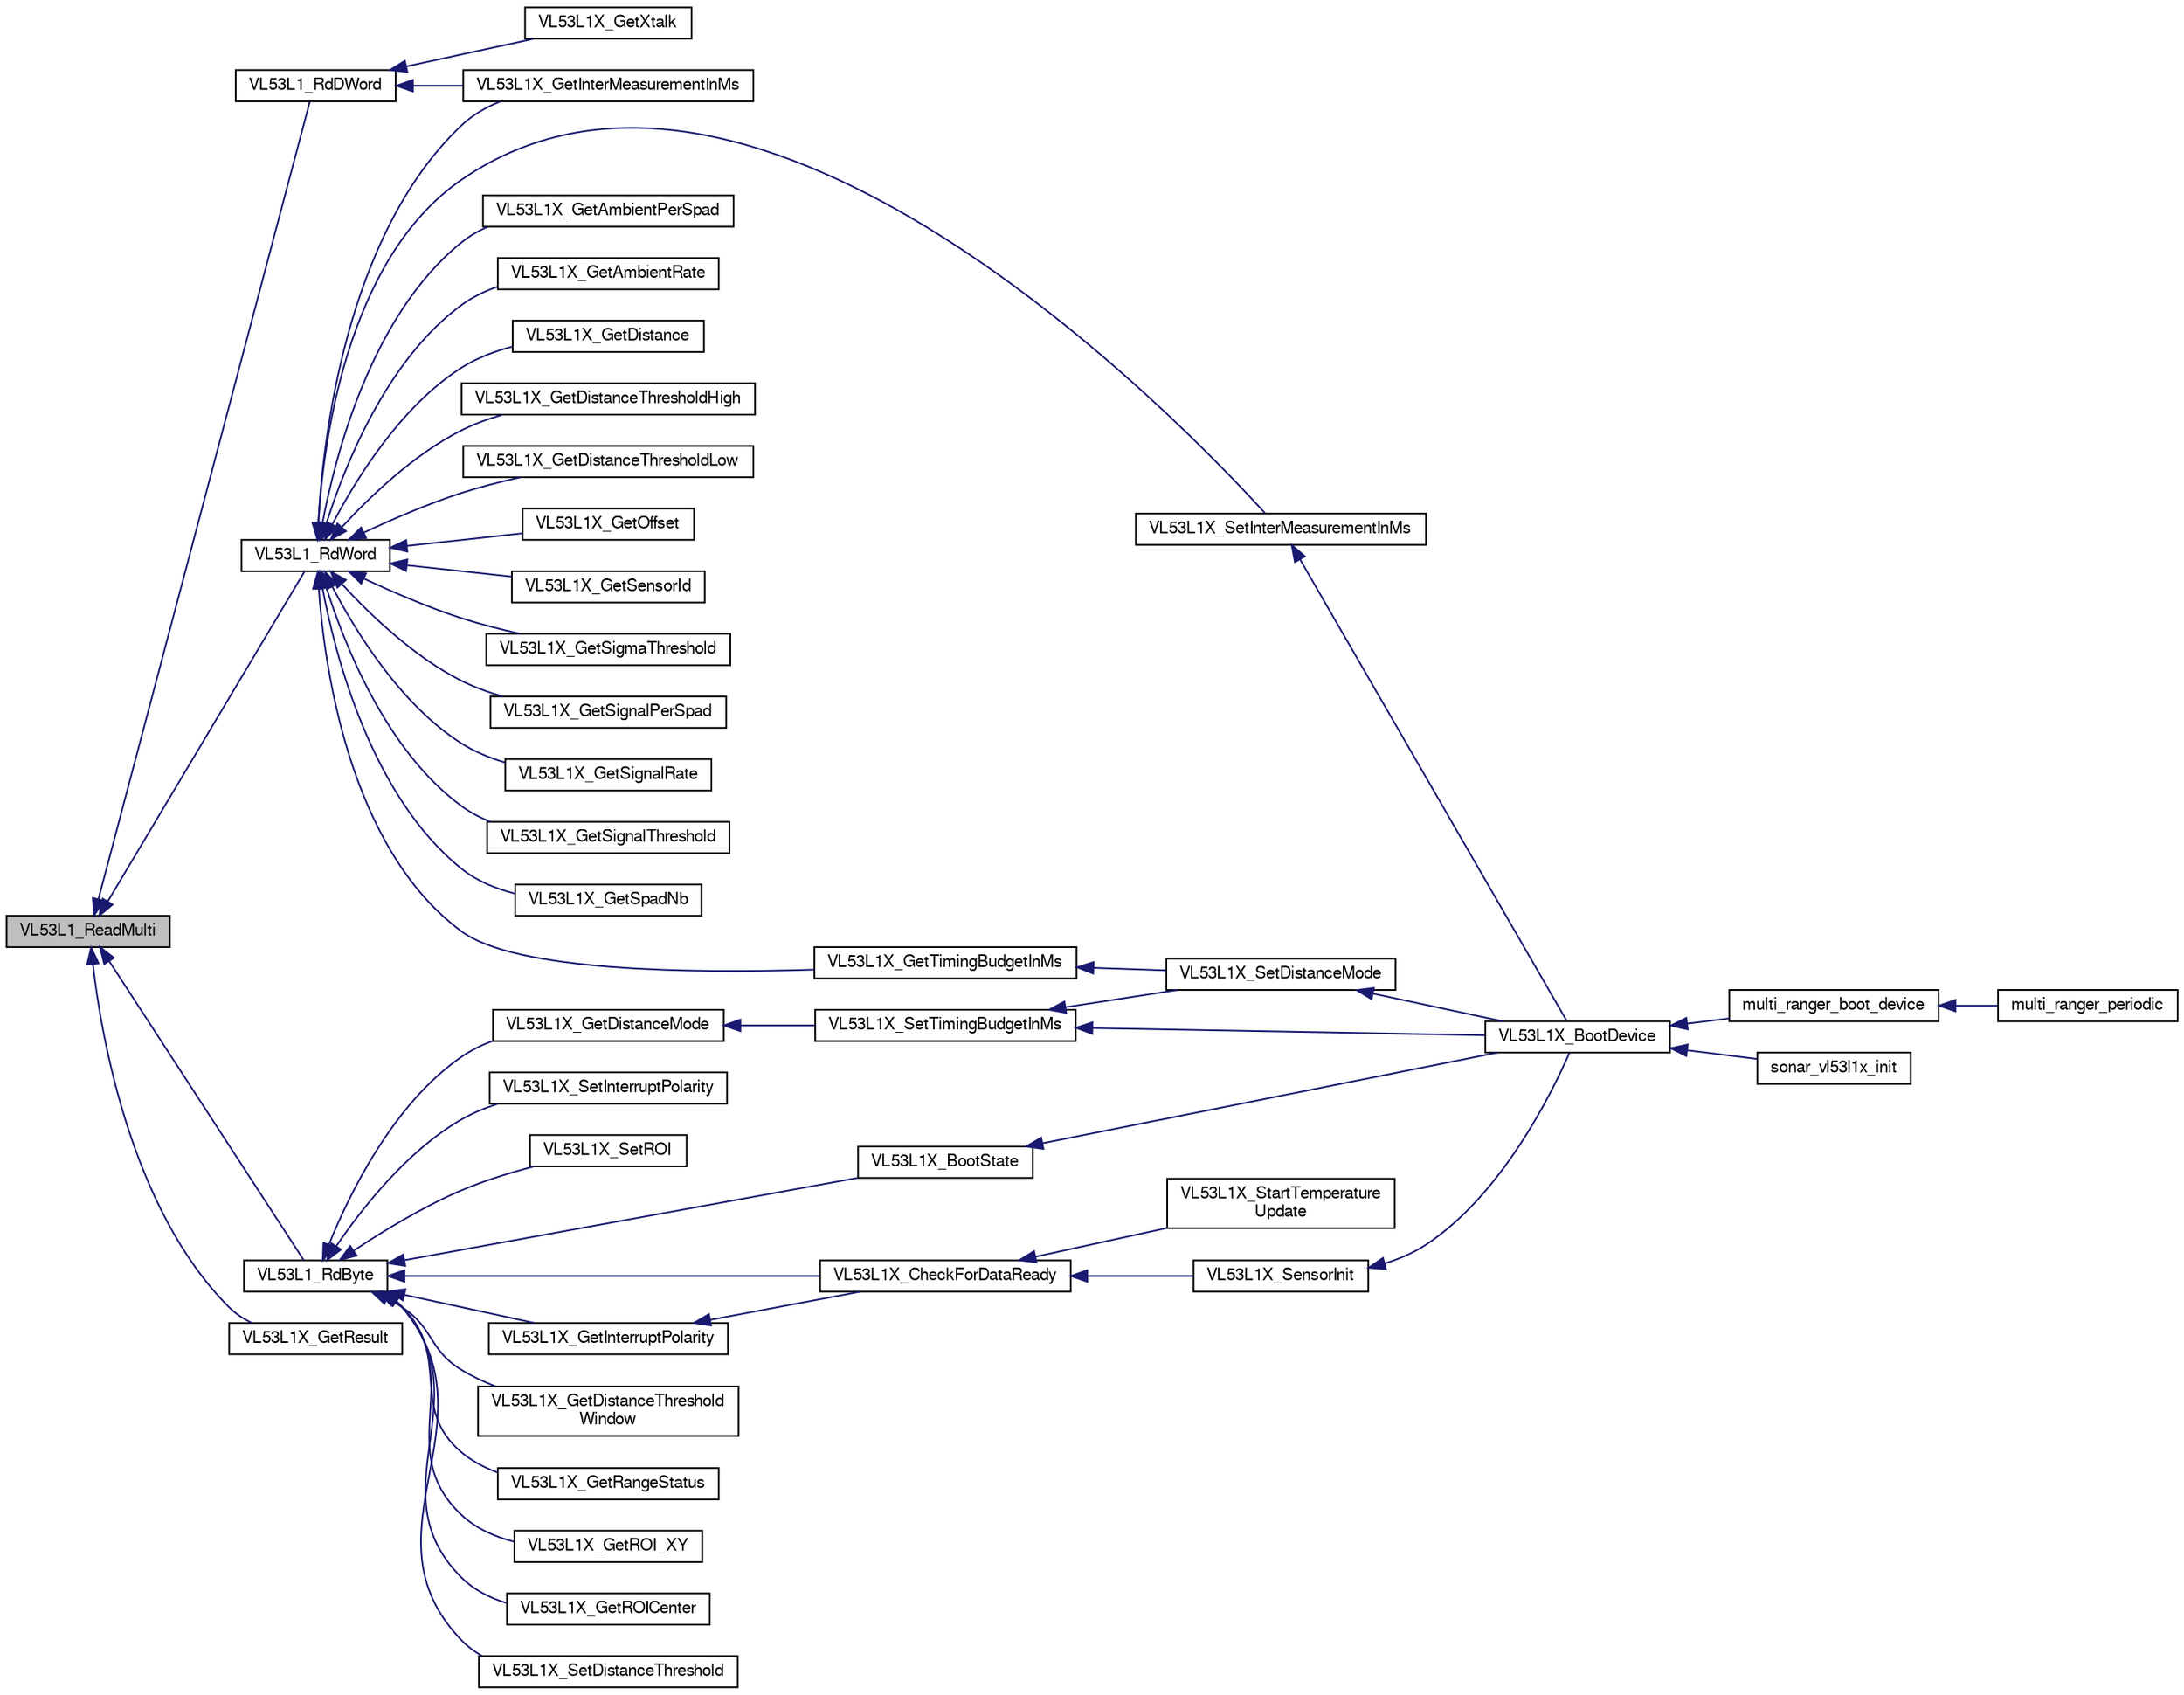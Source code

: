 digraph "VL53L1_ReadMulti"
{
  edge [fontname="FreeSans",fontsize="10",labelfontname="FreeSans",labelfontsize="10"];
  node [fontname="FreeSans",fontsize="10",shape=record];
  rankdir="LR";
  Node1 [label="VL53L1_ReadMulti",height=0.2,width=0.4,color="black", fillcolor="grey75", style="filled", fontcolor="black"];
  Node1 -> Node2 [dir="back",color="midnightblue",fontsize="10",style="solid",fontname="FreeSans"];
  Node2 [label="VL53L1_RdByte",height=0.2,width=0.4,color="black", fillcolor="white", style="filled",URL="$vl53l1__platform_8h.html#aa026c23b0a98e581183ff1b7661faac8",tooltip="VL53L1_RdByte() definition. "];
  Node2 -> Node3 [dir="back",color="midnightblue",fontsize="10",style="solid",fontname="FreeSans"];
  Node3 [label="VL53L1X_BootState",height=0.2,width=0.4,color="black", fillcolor="white", style="filled",URL="$vl53l1x__api_8h.html#a2c2712e30ef7022410a78af61ee64770",tooltip="This function returns the boot state of the device (1:booted, 0:not booted) "];
  Node3 -> Node4 [dir="back",color="midnightblue",fontsize="10",style="solid",fontname="FreeSans"];
  Node4 [label="VL53L1X_BootDevice",height=0.2,width=0.4,color="black", fillcolor="white", style="filled",URL="$vl53l1x__api_8h.html#a4f5f0ac3cdbbcbc565f0babde7db4588",tooltip="Implement boot sequence of VL53L1 device as described in documentation See VL53L1X_SetTimingBudgetInM..."];
  Node4 -> Node5 [dir="back",color="midnightblue",fontsize="10",style="solid",fontname="FreeSans"];
  Node5 [label="multi_ranger_boot_device",height=0.2,width=0.4,color="black", fillcolor="white", style="filled",URL="$cf__deck__multi__ranger_8c.html#a63ef1a1fb2184ea792b37e6982099348",tooltip="Boot a device. "];
  Node5 -> Node6 [dir="back",color="midnightblue",fontsize="10",style="solid",fontname="FreeSans"];
  Node6 [label="multi_ranger_periodic",height=0.2,width=0.4,color="black", fillcolor="white", style="filled",URL="$cf__deck__multi__ranger_8h.html#ab23c504c8c7175c03a791e85d8c721a6",tooltip="Module periodic function. "];
  Node4 -> Node7 [dir="back",color="midnightblue",fontsize="10",style="solid",fontname="FreeSans"];
  Node7 [label="sonar_vl53l1x_init",height=0.2,width=0.4,color="black", fillcolor="white", style="filled",URL="$sonar__vl53l1x_8h.html#af22954043e5570ba94680eec7b483fa0"];
  Node2 -> Node8 [dir="back",color="midnightblue",fontsize="10",style="solid",fontname="FreeSans"];
  Node8 [label="VL53L1X_CheckForDataReady",height=0.2,width=0.4,color="black", fillcolor="white", style="filled",URL="$vl53l1x__api_8h.html#a4d37ff28a4c3996805e1fe3fd4fe0206",tooltip="This function checks if the new ranging data is available by polling the dedicated register..."];
  Node8 -> Node9 [dir="back",color="midnightblue",fontsize="10",style="solid",fontname="FreeSans"];
  Node9 [label="VL53L1X_SensorInit",height=0.2,width=0.4,color="black", fillcolor="white", style="filled",URL="$vl53l1x__api_8h.html#a09f0e0407aa544559216b42f6745d5fa",tooltip="This function loads the 135 bytes default values to initialize the sensor. "];
  Node9 -> Node4 [dir="back",color="midnightblue",fontsize="10",style="solid",fontname="FreeSans"];
  Node8 -> Node10 [dir="back",color="midnightblue",fontsize="10",style="solid",fontname="FreeSans"];
  Node10 [label="VL53L1X_StartTemperature\lUpdate",height=0.2,width=0.4,color="black", fillcolor="white", style="filled",URL="$vl53l1x__api_8h.html#afa096166165ff67887c9fd9f9dbdd691",tooltip="This function performs the temperature calibration. "];
  Node2 -> Node11 [dir="back",color="midnightblue",fontsize="10",style="solid",fontname="FreeSans"];
  Node11 [label="VL53L1X_GetDistanceMode",height=0.2,width=0.4,color="black", fillcolor="white", style="filled",URL="$vl53l1x__api_8h.html#a0fac06ee1759ea014072d7974ab9273c",tooltip="This function returns the current distance mode (1=short, 2=long). "];
  Node11 -> Node12 [dir="back",color="midnightblue",fontsize="10",style="solid",fontname="FreeSans"];
  Node12 [label="VL53L1X_SetTimingBudgetInMs",height=0.2,width=0.4,color="black", fillcolor="white", style="filled",URL="$vl53l1x__api_8h.html#a96416653f93aa7e5b8ed954c8b9cdd9f",tooltip="This function programs the timing budget in ms. "];
  Node12 -> Node4 [dir="back",color="midnightblue",fontsize="10",style="solid",fontname="FreeSans"];
  Node12 -> Node13 [dir="back",color="midnightblue",fontsize="10",style="solid",fontname="FreeSans"];
  Node13 [label="VL53L1X_SetDistanceMode",height=0.2,width=0.4,color="black", fillcolor="white", style="filled",URL="$vl53l1x__api_8h.html#a1bed9923a29d7a7521d8c8e9a96cf97d",tooltip="This function programs the distance mode (1=short, 2=long(default)). "];
  Node13 -> Node4 [dir="back",color="midnightblue",fontsize="10",style="solid",fontname="FreeSans"];
  Node2 -> Node14 [dir="back",color="midnightblue",fontsize="10",style="solid",fontname="FreeSans"];
  Node14 [label="VL53L1X_GetDistanceThreshold\lWindow",height=0.2,width=0.4,color="black", fillcolor="white", style="filled",URL="$vl53l1x__api_8h.html#a3193a952dc2159c8ae3e4092ea6d5eeb",tooltip="This function returns the window detection mode (0=below; 1=above; 2=out; 3=in) "];
  Node2 -> Node15 [dir="back",color="midnightblue",fontsize="10",style="solid",fontname="FreeSans"];
  Node15 [label="VL53L1X_GetInterruptPolarity",height=0.2,width=0.4,color="black", fillcolor="white", style="filled",URL="$vl53l1x__api_8h.html#a8249b0d608abb9be4beefaf81cb34713",tooltip="This function returns the current interrupt polarity 1=active high (default), 0=active low..."];
  Node15 -> Node8 [dir="back",color="midnightblue",fontsize="10",style="solid",fontname="FreeSans"];
  Node2 -> Node16 [dir="back",color="midnightblue",fontsize="10",style="solid",fontname="FreeSans"];
  Node16 [label="VL53L1X_GetRangeStatus",height=0.2,width=0.4,color="black", fillcolor="white", style="filled",URL="$vl53l1x__api_8h.html#a5b399afb0ef8423ddd5a83897a9974da",tooltip="This function returns the ranging status error  (0:no error, 1:sigma failed, 2:signal failed..."];
  Node2 -> Node17 [dir="back",color="midnightblue",fontsize="10",style="solid",fontname="FreeSans"];
  Node17 [label="VL53L1X_GetROI_XY",height=0.2,width=0.4,color="black", fillcolor="white", style="filled",URL="$vl53l1x__api_8h.html#a00b10506941ef2584ee7fad0937a0c36",tooltip="This function returns width X and height Y. "];
  Node2 -> Node18 [dir="back",color="midnightblue",fontsize="10",style="solid",fontname="FreeSans"];
  Node18 [label="VL53L1X_GetROICenter",height=0.2,width=0.4,color="black", fillcolor="white", style="filled",URL="$vl53l1x__api_8h.html#ad216c17a2c6291f9bb0cd8f903db543d",tooltip="This function returns the current user ROI center. "];
  Node2 -> Node19 [dir="back",color="midnightblue",fontsize="10",style="solid",fontname="FreeSans"];
  Node19 [label="VL53L1X_SetDistanceThreshold",height=0.2,width=0.4,color="black", fillcolor="white", style="filled",URL="$vl53l1x__api_8h.html#aab8c6715dd0a1e694e1e92cbf3dd8d2a",tooltip="This function programs the threshold detection mode Example: VL53L1X_SetDistanceThreshold(dev,100,300,0,1): Below 100  VL53L1X_SetDistanceThreshold(dev,100,300,1,1): Above 300  VL53L1X_SetDistanceThreshold(dev,100,300,2,1): Out of window  VL53L1X_SetDistanceThreshold(dev,100,300,3,1): In window  . "];
  Node2 -> Node20 [dir="back",color="midnightblue",fontsize="10",style="solid",fontname="FreeSans"];
  Node20 [label="VL53L1X_SetInterruptPolarity",height=0.2,width=0.4,color="black", fillcolor="white", style="filled",URL="$vl53l1x__api_8h.html#a97c366aa4aa567c752f1d1bb6fc56cd3",tooltip="This function programs the interrupt polarity 1=active high (default), 0=active low. "];
  Node2 -> Node21 [dir="back",color="midnightblue",fontsize="10",style="solid",fontname="FreeSans"];
  Node21 [label="VL53L1X_SetROI",height=0.2,width=0.4,color="black", fillcolor="white", style="filled",URL="$vl53l1x__api_8h.html#ae65432b46f39bf17ccbf560b19632a45",tooltip="This function programs the ROI (Region of Interest) The ROI position is centered, only the ROI size c..."];
  Node1 -> Node22 [dir="back",color="midnightblue",fontsize="10",style="solid",fontname="FreeSans"];
  Node22 [label="VL53L1_RdDWord",height=0.2,width=0.4,color="black", fillcolor="white", style="filled",URL="$vl53l1__platform_8h.html#adad89adbfd623ab80104043eba3c36db",tooltip="VL53L1_RdDWord() definition. "];
  Node22 -> Node23 [dir="back",color="midnightblue",fontsize="10",style="solid",fontname="FreeSans"];
  Node23 [label="VL53L1X_GetInterMeasurementInMs",height=0.2,width=0.4,color="black", fillcolor="white", style="filled",URL="$vl53l1x__api_8h.html#ab0995d826d85c96e883b415e6df49e8b",tooltip="This function returns the Intermeasurement period in ms. "];
  Node22 -> Node24 [dir="back",color="midnightblue",fontsize="10",style="solid",fontname="FreeSans"];
  Node24 [label="VL53L1X_GetXtalk",height=0.2,width=0.4,color="black", fillcolor="white", style="filled",URL="$vl53l1x__api_8h.html#ae298027422905ff20480815b9ed08677",tooltip="This function returns the current programmed xtalk correction value in cps. "];
  Node1 -> Node25 [dir="back",color="midnightblue",fontsize="10",style="solid",fontname="FreeSans"];
  Node25 [label="VL53L1_RdWord",height=0.2,width=0.4,color="black", fillcolor="white", style="filled",URL="$vl53l1__platform_8h.html#acc21e994d7d6651df18f96648afb37ea",tooltip="VL53L1_RdWord() definition. "];
  Node25 -> Node26 [dir="back",color="midnightblue",fontsize="10",style="solid",fontname="FreeSans"];
  Node26 [label="VL53L1X_GetAmbientPerSpad",height=0.2,width=0.4,color="black", fillcolor="white", style="filled",URL="$vl53l1x__api_8h.html#a8d018e27b9c34db64010ebc174a26907",tooltip="This function returns the ambient per SPAD in kcps/SPAD. "];
  Node25 -> Node27 [dir="back",color="midnightblue",fontsize="10",style="solid",fontname="FreeSans"];
  Node27 [label="VL53L1X_GetAmbientRate",height=0.2,width=0.4,color="black", fillcolor="white", style="filled",URL="$vl53l1x__api_8h.html#a0ffa189d040e33c3cadcf997a6475db1",tooltip="This function returns the ambient rate in kcps. "];
  Node25 -> Node28 [dir="back",color="midnightblue",fontsize="10",style="solid",fontname="FreeSans"];
  Node28 [label="VL53L1X_GetDistance",height=0.2,width=0.4,color="black", fillcolor="white", style="filled",URL="$vl53l1x__api_8h.html#af36478a58eb8f029df317a4b5e6ee74e",tooltip="This function returns the distance measured by the sensor in mm. "];
  Node25 -> Node29 [dir="back",color="midnightblue",fontsize="10",style="solid",fontname="FreeSans"];
  Node29 [label="VL53L1X_GetDistanceThresholdHigh",height=0.2,width=0.4,color="black", fillcolor="white", style="filled",URL="$vl53l1x__api_8h.html#af07ceb7e716ebd6bcbd6b7e5aab48229",tooltip="This function returns the high threshold in mm. "];
  Node25 -> Node30 [dir="back",color="midnightblue",fontsize="10",style="solid",fontname="FreeSans"];
  Node30 [label="VL53L1X_GetDistanceThresholdLow",height=0.2,width=0.4,color="black", fillcolor="white", style="filled",URL="$vl53l1x__api_8h.html#a8102d88dbc2cf3244a8e1f5e05289b1d",tooltip="This function returns the low threshold in mm. "];
  Node25 -> Node23 [dir="back",color="midnightblue",fontsize="10",style="solid",fontname="FreeSans"];
  Node25 -> Node31 [dir="back",color="midnightblue",fontsize="10",style="solid",fontname="FreeSans"];
  Node31 [label="VL53L1X_GetOffset",height=0.2,width=0.4,color="black", fillcolor="white", style="filled",URL="$vl53l1x__api_8h.html#ad1bc716d59b9abf899bb5d206a8aa8cf",tooltip="This function returns the programmed offset correction value in mm. "];
  Node25 -> Node32 [dir="back",color="midnightblue",fontsize="10",style="solid",fontname="FreeSans"];
  Node32 [label="VL53L1X_GetSensorId",height=0.2,width=0.4,color="black", fillcolor="white", style="filled",URL="$vl53l1x__api_8h.html#a98697d46d1e29662b0145ecd59311d1a",tooltip="This function returns the sensor id, sensor Id must be 0xEEAC. "];
  Node25 -> Node33 [dir="back",color="midnightblue",fontsize="10",style="solid",fontname="FreeSans"];
  Node33 [label="VL53L1X_GetSigmaThreshold",height=0.2,width=0.4,color="black", fillcolor="white", style="filled",URL="$vl53l1x__api_8h.html#aebf3b9ca3da997343a402dae99e131a3",tooltip="This function returns the current sigma threshold in mm. "];
  Node25 -> Node34 [dir="back",color="midnightblue",fontsize="10",style="solid",fontname="FreeSans"];
  Node34 [label="VL53L1X_GetSignalPerSpad",height=0.2,width=0.4,color="black", fillcolor="white", style="filled",URL="$vl53l1x__api_8h.html#a41c579ed15ea121d468170f32eb472e0",tooltip="This function returns the returned signal per SPAD in kcps/SPAD. "];
  Node25 -> Node35 [dir="back",color="midnightblue",fontsize="10",style="solid",fontname="FreeSans"];
  Node35 [label="VL53L1X_GetSignalRate",height=0.2,width=0.4,color="black", fillcolor="white", style="filled",URL="$vl53l1x__api_8h.html#a9f8b0ca80a98f3249bd9e4953a03dceb",tooltip="This function returns the returned signal in kcps. "];
  Node25 -> Node36 [dir="back",color="midnightblue",fontsize="10",style="solid",fontname="FreeSans"];
  Node36 [label="VL53L1X_GetSignalThreshold",height=0.2,width=0.4,color="black", fillcolor="white", style="filled",URL="$vl53l1x__api_8h.html#a877342826a5beee1c7370a80b6d2c6f0",tooltip="This function returns the current signal threshold in kcps. "];
  Node25 -> Node37 [dir="back",color="midnightblue",fontsize="10",style="solid",fontname="FreeSans"];
  Node37 [label="VL53L1X_GetSpadNb",height=0.2,width=0.4,color="black", fillcolor="white", style="filled",URL="$vl53l1x__api_8h.html#ae8c0b2a86192d524f44c8633c3a1a06f",tooltip="This function returns the current number of enabled SPADs. "];
  Node25 -> Node38 [dir="back",color="midnightblue",fontsize="10",style="solid",fontname="FreeSans"];
  Node38 [label="VL53L1X_GetTimingBudgetInMs",height=0.2,width=0.4,color="black", fillcolor="white", style="filled",URL="$vl53l1x__api_8h.html#a24042216e0c01b994e52b248aa60f145",tooltip="This function returns the current timing budget in ms. "];
  Node38 -> Node13 [dir="back",color="midnightblue",fontsize="10",style="solid",fontname="FreeSans"];
  Node25 -> Node39 [dir="back",color="midnightblue",fontsize="10",style="solid",fontname="FreeSans"];
  Node39 [label="VL53L1X_SetInterMeasurementInMs",height=0.2,width=0.4,color="black", fillcolor="white", style="filled",URL="$vl53l1x__api_8h.html#a2f9dc21891cedff85ec8465c3c9b9d66",tooltip="This function programs the Intermeasurement period in ms Intermeasurement period must be >/= timing b..."];
  Node39 -> Node4 [dir="back",color="midnightblue",fontsize="10",style="solid",fontname="FreeSans"];
  Node1 -> Node40 [dir="back",color="midnightblue",fontsize="10",style="solid",fontname="FreeSans"];
  Node40 [label="VL53L1X_GetResult",height=0.2,width=0.4,color="black", fillcolor="white", style="filled",URL="$vl53l1x__api_8h.html#a71be30985998f0500d22a3d76309f6d3",tooltip="This function returns measurements and the range status in a single read access. "];
}
